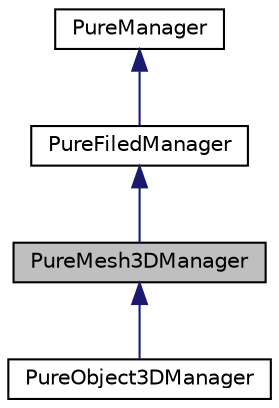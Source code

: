 digraph "PureMesh3DManager"
{
 // LATEX_PDF_SIZE
  edge [fontname="Helvetica",fontsize="10",labelfontname="Helvetica",labelfontsize="10"];
  node [fontname="Helvetica",fontsize="10",shape=record];
  Node1 [label="PureMesh3DManager",height=0.2,width=0.4,color="black", fillcolor="grey75", style="filled", fontcolor="black",tooltip="3D mesh manager class."];
  Node2 -> Node1 [dir="back",color="midnightblue",fontsize="10",style="solid",fontname="Helvetica"];
  Node2 [label="PureFiledManager",height=0.2,width=0.4,color="black", fillcolor="white", style="filled",URL="$class_pure_filed_manager.html",tooltip="Manager loading from / saving to a file."];
  Node3 -> Node2 [dir="back",color="midnightblue",fontsize="10",style="solid",fontname="Helvetica"];
  Node3 [label="PureManager",height=0.2,width=0.4,color="black", fillcolor="white", style="filled",URL="$class_pure_manager.html",tooltip="Ancestor class for manager classes."];
  Node1 -> Node4 [dir="back",color="midnightblue",fontsize="10",style="solid",fontname="Helvetica"];
  Node4 [label="PureObject3DManager",height=0.2,width=0.4,color="black", fillcolor="white", style="filled",URL="$class_pure_object3_d_manager.html",tooltip="3D object manager class."];
}
